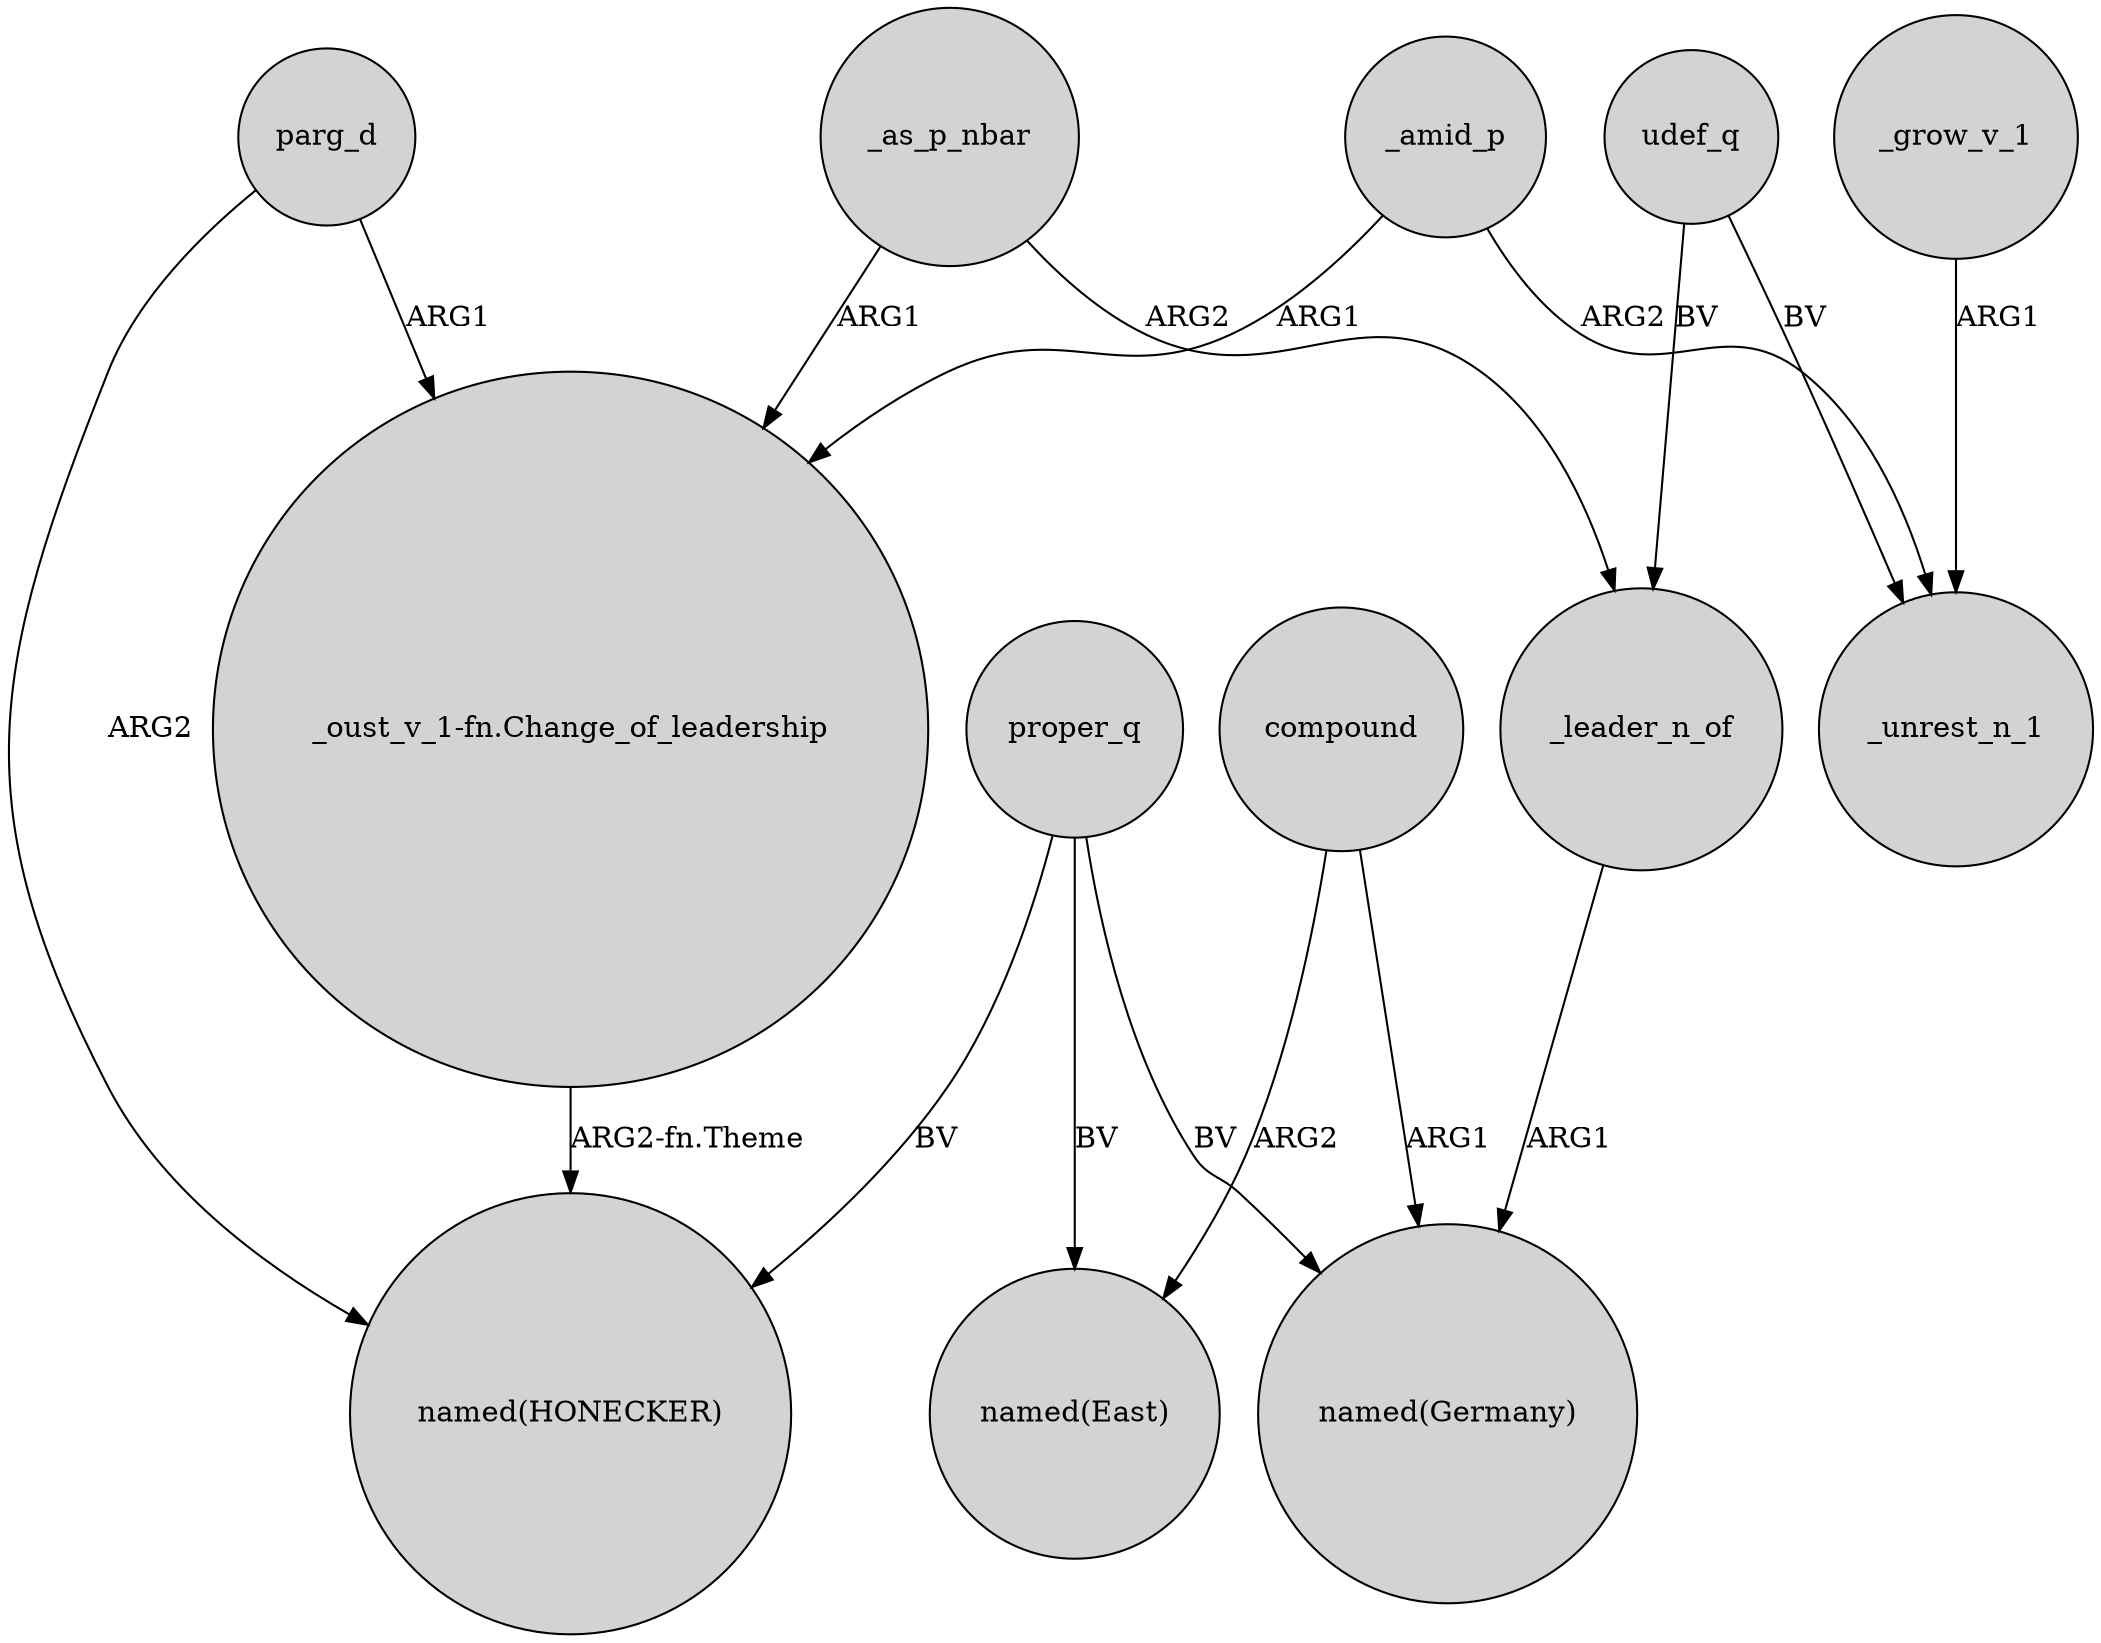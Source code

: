 digraph {
	node [shape=circle style=filled]
	parg_d -> "named(HONECKER)" [label=ARG2]
	_leader_n_of -> "named(Germany)" [label=ARG1]
	_grow_v_1 -> _unrest_n_1 [label=ARG1]
	"_oust_v_1-fn.Change_of_leadership" -> "named(HONECKER)" [label="ARG2-fn.Theme"]
	proper_q -> "named(Germany)" [label=BV]
	_as_p_nbar -> "_oust_v_1-fn.Change_of_leadership" [label=ARG1]
	proper_q -> "named(HONECKER)" [label=BV]
	compound -> "named(Germany)" [label=ARG1]
	_amid_p -> _unrest_n_1 [label=ARG2]
	_as_p_nbar -> _leader_n_of [label=ARG2]
	parg_d -> "_oust_v_1-fn.Change_of_leadership" [label=ARG1]
	proper_q -> "named(East)" [label=BV]
	udef_q -> _unrest_n_1 [label=BV]
	udef_q -> _leader_n_of [label=BV]
	compound -> "named(East)" [label=ARG2]
	_amid_p -> "_oust_v_1-fn.Change_of_leadership" [label=ARG1]
}
